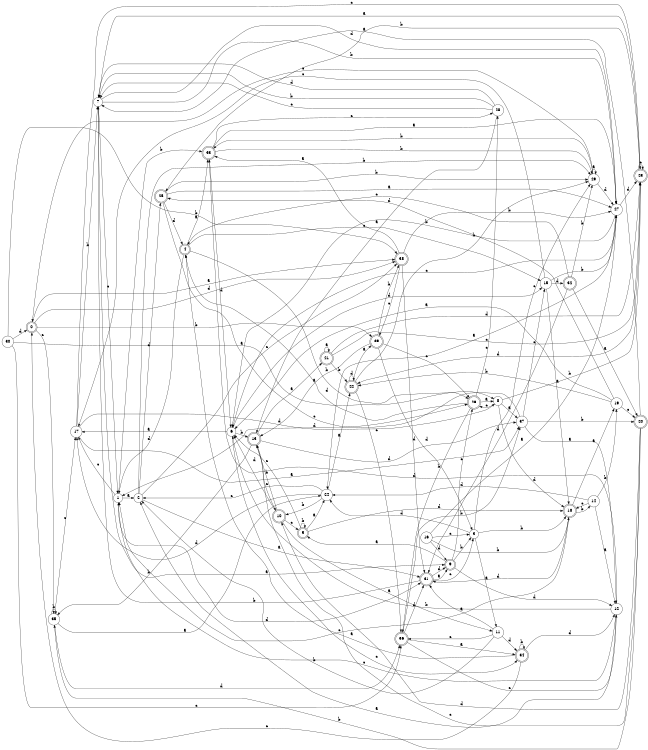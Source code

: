 digraph n32_1 {
__start0 [label="" shape="none"];

rankdir=LR;
size="8,5";

s0 [style="rounded,filled", color="black", fillcolor="white" shape="doublecircle", label="0"];
s1 [style="filled", color="black", fillcolor="white" shape="circle", label="1"];
s2 [style="filled", color="black", fillcolor="white" shape="circle", label="2"];
s3 [style="filled", color="black", fillcolor="white" shape="circle", label="3"];
s4 [style="rounded,filled", color="black", fillcolor="white" shape="doublecircle", label="4"];
s5 [style="rounded,filled", color="black", fillcolor="white" shape="doublecircle", label="5"];
s6 [style="filled", color="black", fillcolor="white" shape="circle", label="6"];
s7 [style="filled", color="black", fillcolor="white" shape="circle", label="7"];
s8 [style="filled", color="black", fillcolor="white" shape="circle", label="8"];
s9 [style="rounded,filled", color="black", fillcolor="white" shape="doublecircle", label="9"];
s10 [style="rounded,filled", color="black", fillcolor="white" shape="doublecircle", label="10"];
s11 [style="filled", color="black", fillcolor="white" shape="circle", label="11"];
s12 [style="filled", color="black", fillcolor="white" shape="circle", label="12"];
s13 [style="rounded,filled", color="black", fillcolor="white" shape="doublecircle", label="13"];
s14 [style="filled", color="black", fillcolor="white" shape="circle", label="14"];
s15 [style="filled", color="black", fillcolor="white" shape="circle", label="15"];
s16 [style="filled", color="black", fillcolor="white" shape="circle", label="16"];
s17 [style="filled", color="black", fillcolor="white" shape="circle", label="17"];
s18 [style="rounded,filled", color="black", fillcolor="white" shape="doublecircle", label="18"];
s19 [style="filled", color="black", fillcolor="white" shape="circle", label="19"];
s20 [style="rounded,filled", color="black", fillcolor="white" shape="doublecircle", label="20"];
s21 [style="rounded,filled", color="black", fillcolor="white" shape="doublecircle", label="21"];
s22 [style="rounded,filled", color="black", fillcolor="white" shape="doublecircle", label="22"];
s23 [style="rounded,filled", color="black", fillcolor="white" shape="doublecircle", label="23"];
s24 [style="filled", color="black", fillcolor="white" shape="circle", label="24"];
s25 [style="rounded,filled", color="black", fillcolor="white" shape="doublecircle", label="25"];
s26 [style="rounded,filled", color="black", fillcolor="white" shape="doublecircle", label="26"];
s27 [style="filled", color="black", fillcolor="white" shape="circle", label="27"];
s28 [style="filled", color="black", fillcolor="white" shape="circle", label="28"];
s29 [style="filled", color="black", fillcolor="white" shape="circle", label="29"];
s30 [style="filled", color="black", fillcolor="white" shape="circle", label="30"];
s31 [style="rounded,filled", color="black", fillcolor="white" shape="doublecircle", label="31"];
s32 [style="rounded,filled", color="black", fillcolor="white" shape="doublecircle", label="32"];
s33 [style="rounded,filled", color="black", fillcolor="white" shape="doublecircle", label="33"];
s34 [style="rounded,filled", color="black", fillcolor="white" shape="doublecircle", label="34"];
s35 [style="filled", color="black", fillcolor="white" shape="circle", label="35"];
s36 [style="rounded,filled", color="black", fillcolor="white" shape="doublecircle", label="36"];
s37 [style="filled", color="black", fillcolor="white" shape="circle", label="37"];
s38 [style="rounded,filled", color="black", fillcolor="white" shape="doublecircle", label="38"];
s39 [style="rounded,filled", color="black", fillcolor="white" shape="doublecircle", label="39"];
s0 -> s38 [label="a"];
s0 -> s39 [label="b"];
s0 -> s35 [label="c"];
s0 -> s38 [label="d"];
s1 -> s2 [label="a"];
s1 -> s33 [label="b"];
s1 -> s17 [label="c"];
s1 -> s31 [label="d"];
s2 -> s31 [label="a"];
s2 -> s29 [label="b"];
s2 -> s38 [label="c"];
s2 -> s25 [label="d"];
s3 -> s11 [label="a"];
s3 -> s18 [label="b"];
s3 -> s29 [label="c"];
s3 -> s24 [label="d"];
s4 -> s33 [label="a"];
s4 -> s26 [label="b"];
s4 -> s15 [label="c"];
s4 -> s1 [label="d"];
s5 -> s24 [label="a"];
s5 -> s5 [label="b"];
s5 -> s6 [label="c"];
s5 -> s18 [label="d"];
s6 -> s17 [label="a"];
s6 -> s13 [label="b"];
s6 -> s34 [label="c"];
s6 -> s15 [label="d"];
s7 -> s9 [label="a"];
s7 -> s27 [label="b"];
s7 -> s1 [label="c"];
s7 -> s27 [label="d"];
s8 -> s37 [label="a"];
s8 -> s23 [label="b"];
s8 -> s26 [label="c"];
s8 -> s18 [label="d"];
s9 -> s5 [label="a"];
s9 -> s3 [label="b"];
s9 -> s26 [label="c"];
s9 -> s12 [label="d"];
s10 -> s11 [label="a"];
s10 -> s13 [label="b"];
s10 -> s5 [label="c"];
s10 -> s6 [label="d"];
s11 -> s31 [label="a"];
s11 -> s2 [label="b"];
s11 -> s36 [label="c"];
s11 -> s34 [label="d"];
s12 -> s2 [label="a"];
s12 -> s6 [label="b"];
s12 -> s1 [label="c"];
s12 -> s33 [label="d"];
s13 -> s21 [label="a"];
s13 -> s35 [label="b"];
s13 -> s10 [label="c"];
s13 -> s37 [label="d"];
s14 -> s12 [label="a"];
s14 -> s19 [label="b"];
s14 -> s18 [label="c"];
s14 -> s24 [label="d"];
s15 -> s18 [label="a"];
s15 -> s27 [label="b"];
s15 -> s17 [label="c"];
s15 -> s32 [label="d"];
s16 -> s27 [label="a"];
s16 -> s18 [label="b"];
s16 -> s3 [label="c"];
s16 -> s9 [label="d"];
s17 -> s37 [label="a"];
s17 -> s7 [label="b"];
s17 -> s23 [label="c"];
s17 -> s8 [label="d"];
s18 -> s19 [label="a"];
s18 -> s14 [label="b"];
s18 -> s1 [label="c"];
s18 -> s31 [label="d"];
s19 -> s6 [label="a"];
s19 -> s22 [label="b"];
s19 -> s20 [label="c"];
s19 -> s25 [label="d"];
s20 -> s7 [label="a"];
s20 -> s35 [label="b"];
s20 -> s13 [label="c"];
s20 -> s10 [label="d"];
s21 -> s21 [label="a"];
s21 -> s22 [label="b"];
s21 -> s23 [label="c"];
s21 -> s23 [label="d"];
s22 -> s39 [label="a"];
s22 -> s29 [label="b"];
s22 -> s36 [label="c"];
s22 -> s22 [label="d"];
s23 -> s7 [label="a"];
s23 -> s25 [label="b"];
s23 -> s23 [label="c"];
s23 -> s22 [label="d"];
s24 -> s22 [label="a"];
s24 -> s10 [label="b"];
s24 -> s2 [label="c"];
s24 -> s17 [label="d"];
s25 -> s27 [label="a"];
s25 -> s29 [label="b"];
s25 -> s26 [label="c"];
s25 -> s4 [label="d"];
s26 -> s8 [label="a"];
s26 -> s36 [label="b"];
s26 -> s28 [label="c"];
s26 -> s4 [label="d"];
s27 -> s24 [label="a"];
s27 -> s6 [label="b"];
s27 -> s6 [label="c"];
s27 -> s23 [label="d"];
s28 -> s13 [label="a"];
s28 -> s7 [label="b"];
s28 -> s7 [label="c"];
s28 -> s7 [label="d"];
s29 -> s29 [label="a"];
s29 -> s33 [label="b"];
s29 -> s0 [label="c"];
s29 -> s27 [label="d"];
s30 -> s8 [label="a"];
s30 -> s38 [label="b"];
s30 -> s36 [label="c"];
s30 -> s0 [label="d"];
s31 -> s9 [label="a"];
s31 -> s7 [label="b"];
s31 -> s3 [label="c"];
s31 -> s9 [label="d"];
s32 -> s20 [label="a"];
s32 -> s29 [label="b"];
s32 -> s4 [label="c"];
s32 -> s31 [label="d"];
s33 -> s27 [label="a"];
s33 -> s29 [label="b"];
s33 -> s28 [label="c"];
s33 -> s6 [label="d"];
s34 -> s4 [label="a"];
s34 -> s34 [label="b"];
s34 -> s0 [label="c"];
s34 -> s12 [label="d"];
s35 -> s24 [label="a"];
s35 -> s35 [label="b"];
s35 -> s17 [label="c"];
s35 -> s36 [label="d"];
s36 -> s34 [label="a"];
s36 -> s37 [label="b"];
s36 -> s12 [label="c"];
s36 -> s31 [label="d"];
s37 -> s12 [label="a"];
s37 -> s20 [label="b"];
s37 -> s15 [label="c"];
s37 -> s1 [label="d"];
s38 -> s33 [label="a"];
s38 -> s27 [label="b"];
s38 -> s39 [label="c"];
s38 -> s31 [label="d"];
s39 -> s13 [label="a"];
s39 -> s38 [label="b"];
s39 -> s26 [label="c"];
s39 -> s3 [label="d"];

}